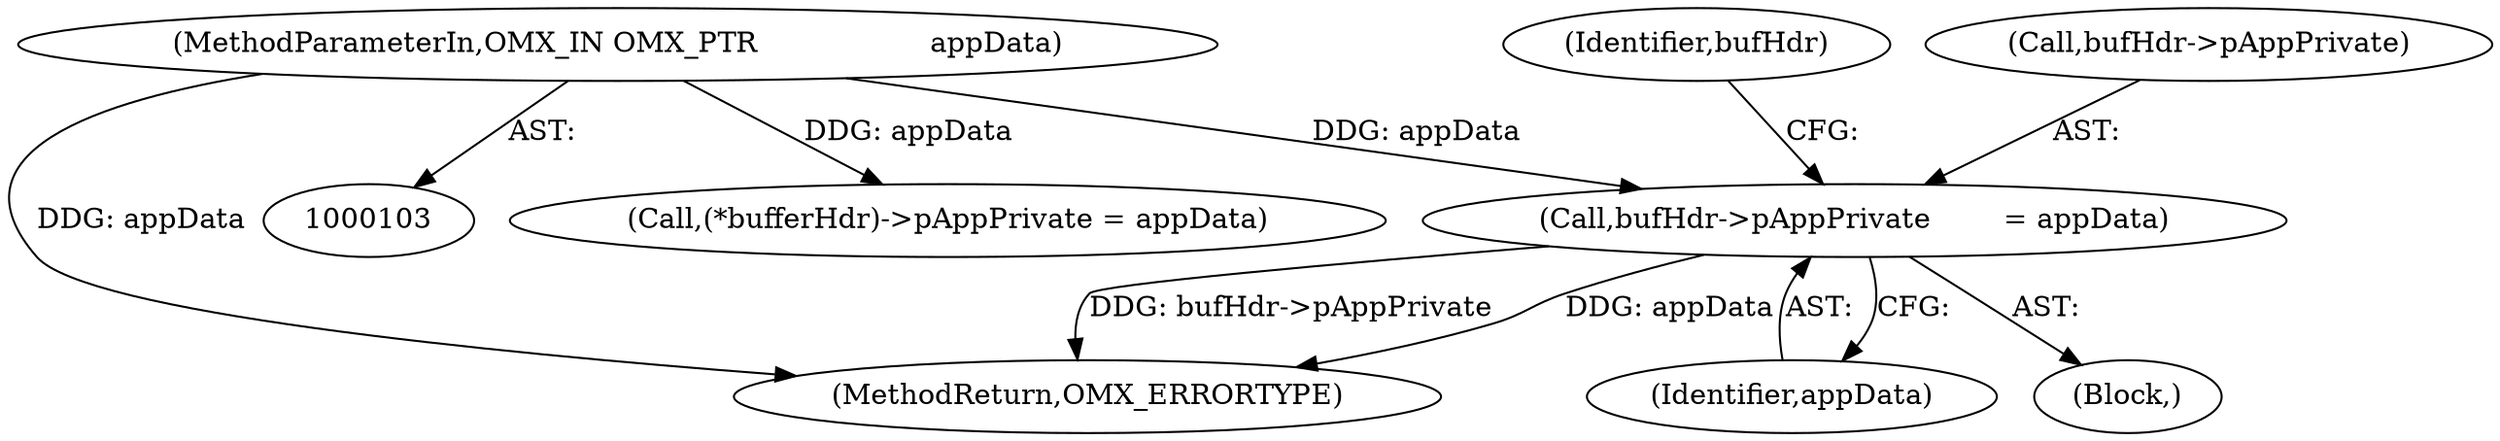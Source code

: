 digraph "0_Android_7558d03e6498e970b761aa44fff6b2c659202d95_0@pointer" {
"1000252" [label="(Call,bufHdr->pAppPrivate        = appData)"];
"1000107" [label="(MethodParameterIn,OMX_IN OMX_PTR                   appData)"];
"1000259" [label="(Identifier,bufHdr)"];
"1000601" [label="(Call,(*bufferHdr)->pAppPrivate = appData)"];
"1000256" [label="(Identifier,appData)"];
"1000253" [label="(Call,bufHdr->pAppPrivate)"];
"1000252" [label="(Call,bufHdr->pAppPrivate        = appData)"];
"1000638" [label="(MethodReturn,OMX_ERRORTYPE)"];
"1000107" [label="(MethodParameterIn,OMX_IN OMX_PTR                   appData)"];
"1000228" [label="(Block,)"];
"1000252" -> "1000228"  [label="AST: "];
"1000252" -> "1000256"  [label="CFG: "];
"1000253" -> "1000252"  [label="AST: "];
"1000256" -> "1000252"  [label="AST: "];
"1000259" -> "1000252"  [label="CFG: "];
"1000252" -> "1000638"  [label="DDG: bufHdr->pAppPrivate"];
"1000252" -> "1000638"  [label="DDG: appData"];
"1000107" -> "1000252"  [label="DDG: appData"];
"1000107" -> "1000103"  [label="AST: "];
"1000107" -> "1000638"  [label="DDG: appData"];
"1000107" -> "1000601"  [label="DDG: appData"];
}
